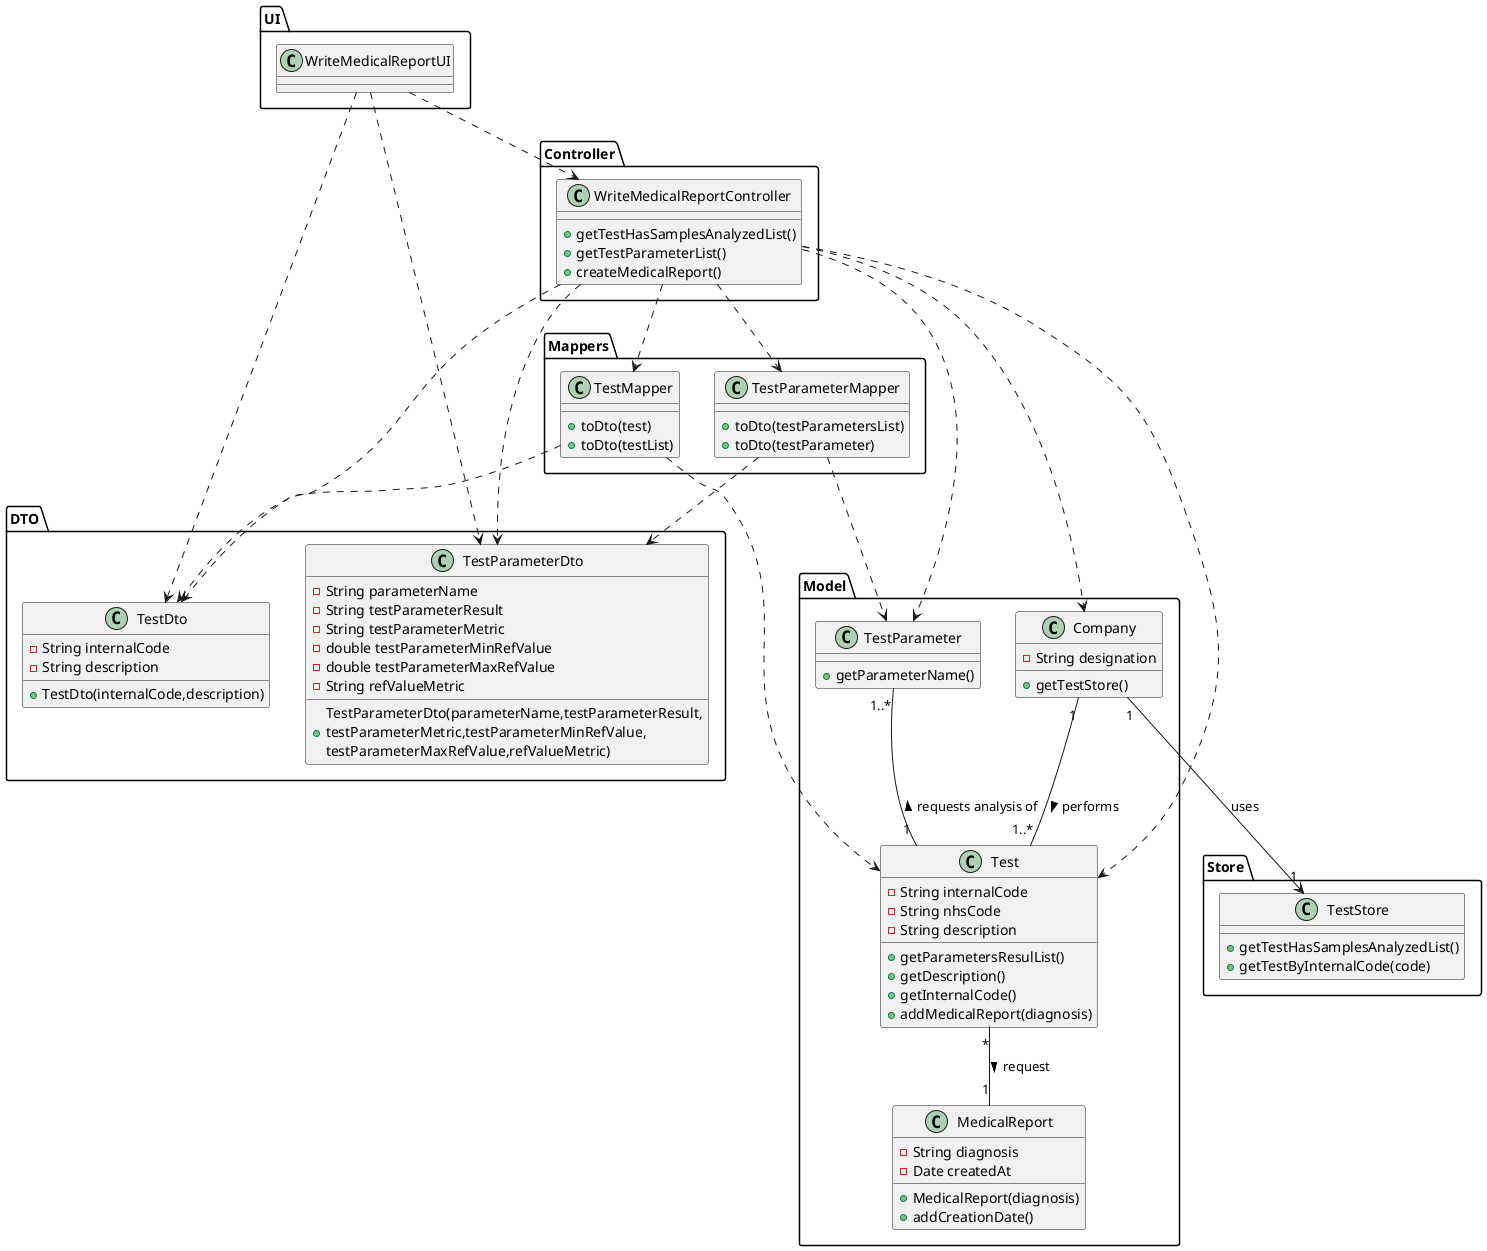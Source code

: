 @startuml

package UI{
class WriteMedicalReportUI{
}
}

package Controller{
class WriteMedicalReportController{
+getTestHasSamplesAnalyzedList()
+getTestParameterList()
+createMedicalReport()
}
}

package Model{
class Company{
-String designation
+getTestStore()
}

class Test{
-String internalCode
-String nhsCode
-String description
+getParametersResulList()
+getDescription()
+getInternalCode()
+addMedicalReport(diagnosis)
}

class MedicalReport{
-String diagnosis
-Date createdAt
+ MedicalReport(diagnosis)
+ addCreationDate()
}

class TestParameter{
+ getParameterName()
}
}

package Store{
class TestStore{
+getTestHasSamplesAnalyzedList()
+getTestByInternalCode(code)
}
}

package Mappers{
class TestMapper{
+toDto(test)
+toDto(testList)
}

class TestParameterMapper{
+toDto(testParametersList)
+toDto(testParameter)
}
}

package DTO{
class TestDto{
-String internalCode
-String description
+TestDto(internalCode,description)
}

class TestParameterDto{
-String parameterName
-String testParameterResult
-String testParameterMetric
-double testParameterMinRefValue
-double testParameterMaxRefValue
-String refValueMetric
+TestParameterDto(parameterName,testParameterResult,\ntestParameterMetric,testParameterMinRefValue,\ntestParameterMaxRefValue,refValueMetric)
}
}


WriteMedicalReportUI ..> WriteMedicalReportController
WriteMedicalReportUI ..> TestDto
WriteMedicalReportUI ..> TestParameterDto
WriteMedicalReportController ..> Company
WriteMedicalReportController ..> TestMapper
WriteMedicalReportController ...> TestParameterDto
WriteMedicalReportController ...> TestDto
WriteMedicalReportController ...> TestParameter
WriteMedicalReportController ...> Test
WriteMedicalReportController ..> TestParameterMapper
TestParameterMapper ..> TestParameterDto
TestParameterMapper ..> TestParameter
TestMapper ..> TestDto
TestMapper ..> Test
Company "1"--"1..*" Test : performs >
TestParameter "1..*" --"1" Test : requests analysis of <
Test "*"--"1" MedicalReport : request >
Company"1"--> "1" TestStore : uses

@enduml